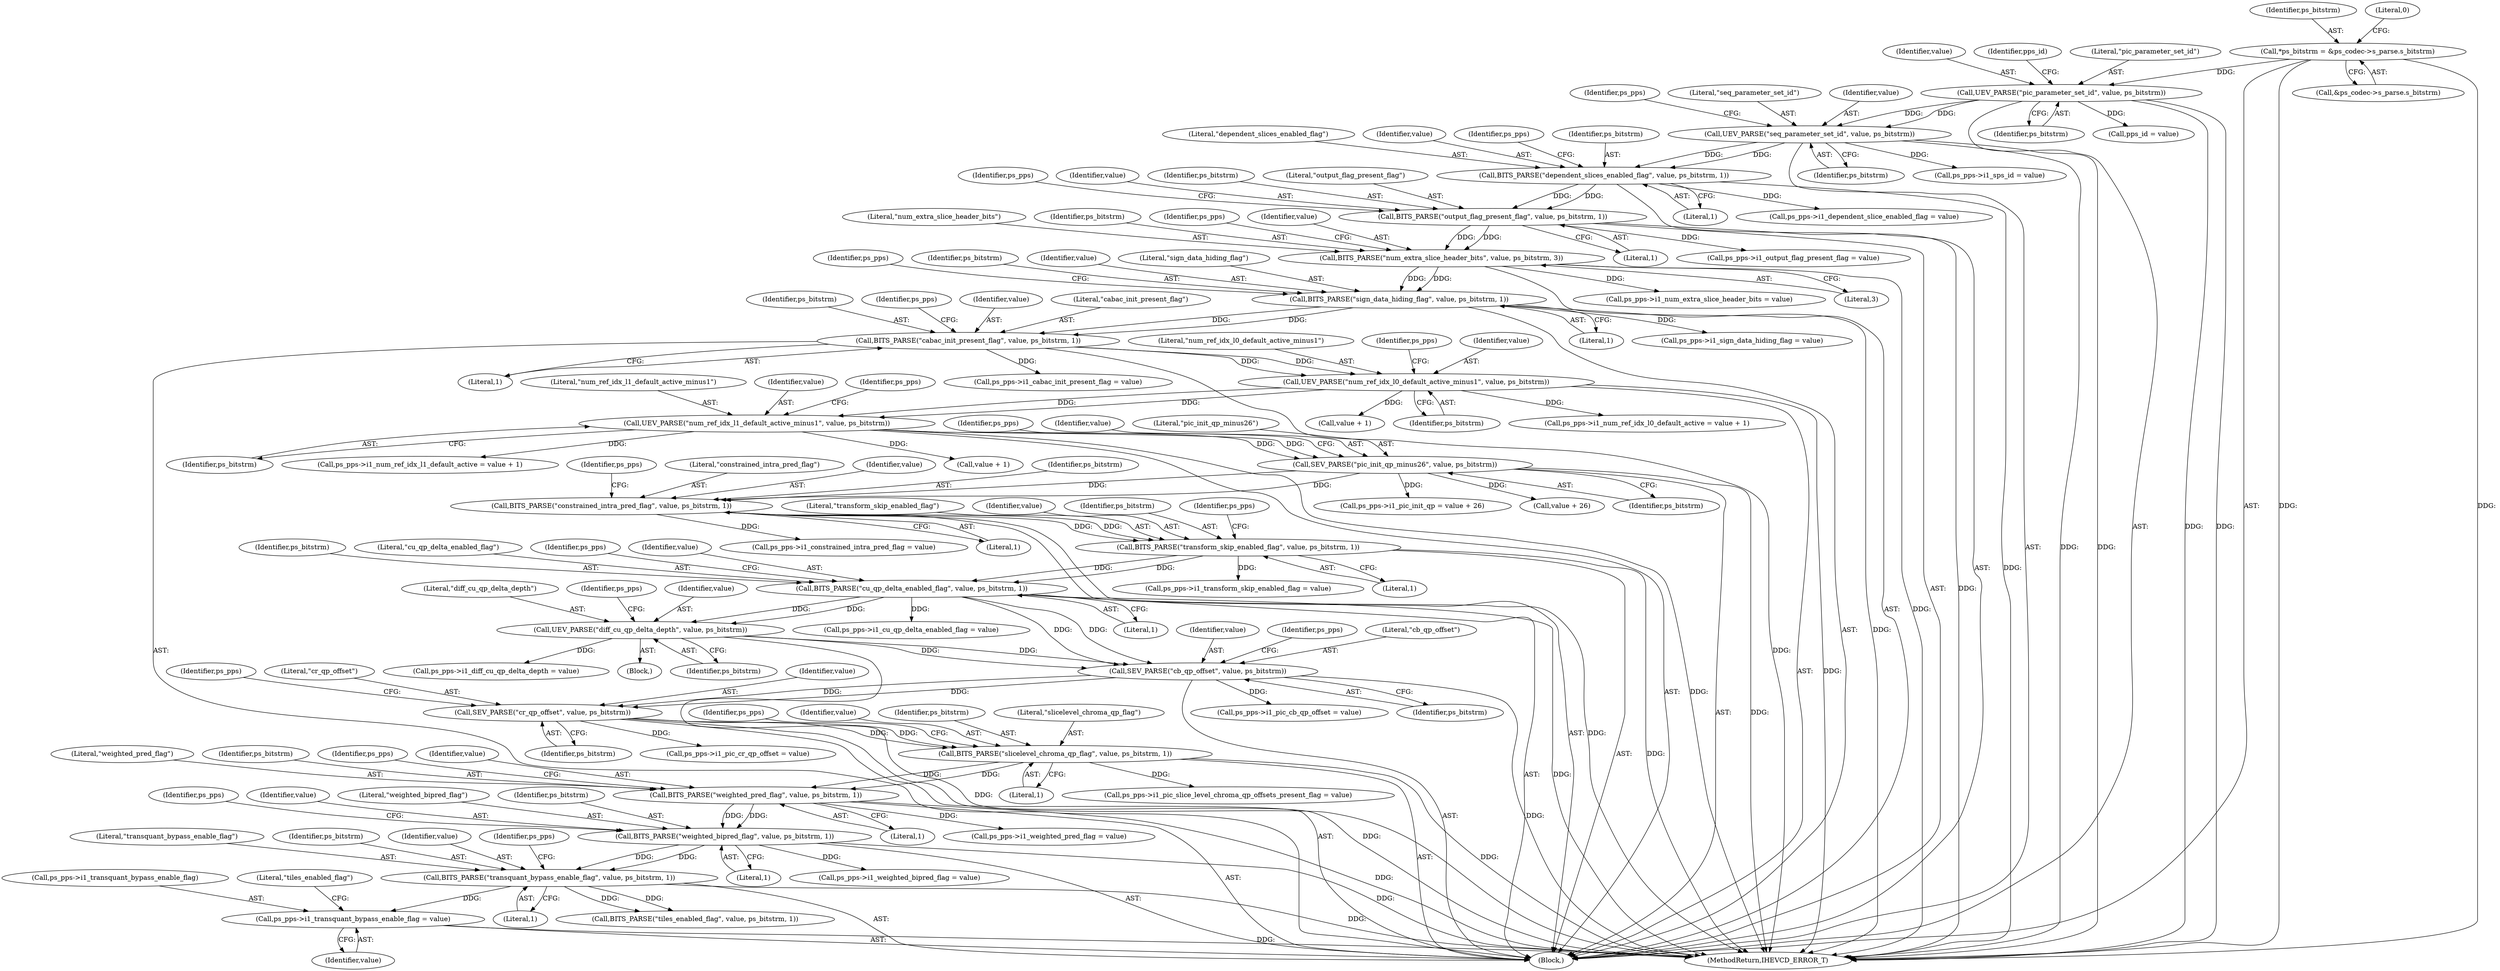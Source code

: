 digraph "0_Android_ebaa71da6362c497310377df509651974401d258@pointer" {
"1000419" [label="(Call,ps_pps->i1_transquant_bypass_enable_flag = value)"];
"1000414" [label="(Call,BITS_PARSE(\"transquant_bypass_enable_flag\", value, ps_bitstrm, 1))"];
"1000404" [label="(Call,BITS_PARSE(\"weighted_bipred_flag\", value, ps_bitstrm, 1))"];
"1000394" [label="(Call,BITS_PARSE(\"weighted_pred_flag\", value, ps_bitstrm, 1))"];
"1000384" [label="(Call,BITS_PARSE(\"slicelevel_chroma_qp_flag\", value, ps_bitstrm, 1))"];
"1000375" [label="(Call,SEV_PARSE(\"cr_qp_offset\", value, ps_bitstrm))"];
"1000366" [label="(Call,SEV_PARSE(\"cb_qp_offset\", value, ps_bitstrm))"];
"1000324" [label="(Call,BITS_PARSE(\"cu_qp_delta_enabled_flag\", value, ps_bitstrm, 1))"];
"1000314" [label="(Call,BITS_PARSE(\"transform_skip_enabled_flag\", value, ps_bitstrm, 1))"];
"1000304" [label="(Call,BITS_PARSE(\"constrained_intra_pred_flag\", value, ps_bitstrm, 1))"];
"1000293" [label="(Call,SEV_PARSE(\"pic_init_qp_minus26\", value, ps_bitstrm))"];
"1000282" [label="(Call,UEV_PARSE(\"num_ref_idx_l1_default_active_minus1\", value, ps_bitstrm))"];
"1000271" [label="(Call,UEV_PARSE(\"num_ref_idx_l0_default_active_minus1\", value, ps_bitstrm))"];
"1000261" [label="(Call,BITS_PARSE(\"cabac_init_present_flag\", value, ps_bitstrm, 1))"];
"1000251" [label="(Call,BITS_PARSE(\"sign_data_hiding_flag\", value, ps_bitstrm, 1))"];
"1000241" [label="(Call,BITS_PARSE(\"num_extra_slice_header_bits\", value, ps_bitstrm, 3))"];
"1000231" [label="(Call,BITS_PARSE(\"output_flag_present_flag\", value, ps_bitstrm, 1))"];
"1000221" [label="(Call,BITS_PARSE(\"dependent_slices_enabled_flag\", value, ps_bitstrm, 1))"];
"1000180" [label="(Call,UEV_PARSE(\"seq_parameter_set_id\", value, ps_bitstrm))"];
"1000138" [label="(Call,UEV_PARSE(\"pic_parameter_set_id\", value, ps_bitstrm))"];
"1000122" [label="(Call,*ps_bitstrm = &ps_codec->s_parse.s_bitstrm)"];
"1000339" [label="(Call,UEV_PARSE(\"diff_cu_qp_delta_depth\", value, ps_bitstrm))"];
"1000379" [label="(Call,ps_pps->i1_pic_cr_qp_offset = value)"];
"1000309" [label="(Call,ps_pps->i1_constrained_intra_pred_flag = value)"];
"1000339" [label="(Call,UEV_PARSE(\"diff_cu_qp_delta_depth\", value, ps_bitstrm))"];
"1000242" [label="(Literal,\"num_extra_slice_header_bits\")"];
"1000386" [label="(Identifier,value)"];
"1000311" [label="(Identifier,ps_pps)"];
"1000376" [label="(Literal,\"cr_qp_offset\")"];
"1000417" [label="(Identifier,ps_bitstrm)"];
"1000183" [label="(Identifier,ps_bitstrm)"];
"1000186" [label="(Identifier,ps_pps)"];
"1000285" [label="(Identifier,ps_bitstrm)"];
"1000265" [label="(Literal,1)"];
"1000419" [label="(Call,ps_pps->i1_transquant_bypass_enable_flag = value)"];
"1000258" [label="(Identifier,ps_pps)"];
"1000234" [label="(Identifier,ps_bitstrm)"];
"1000416" [label="(Identifier,value)"];
"1000295" [label="(Identifier,value)"];
"1000271" [label="(Call,UEV_PARSE(\"num_ref_idx_l0_default_active_minus1\", value, ps_bitstrm))"];
"1000318" [label="(Literal,1)"];
"1000331" [label="(Identifier,ps_pps)"];
"1000181" [label="(Literal,\"seq_parameter_set_id\")"];
"1000294" [label="(Literal,\"pic_init_qp_minus26\")"];
"1000420" [label="(Call,ps_pps->i1_transquant_bypass_enable_flag)"];
"1000343" [label="(Call,ps_pps->i1_diff_cu_qp_delta_depth = value)"];
"1000255" [label="(Literal,1)"];
"1000263" [label="(Identifier,value)"];
"1000225" [label="(Literal,1)"];
"1000254" [label="(Identifier,ps_bitstrm)"];
"1000341" [label="(Identifier,value)"];
"1000251" [label="(Call,BITS_PARSE(\"sign_data_hiding_flag\", value, ps_bitstrm, 1))"];
"1000279" [label="(Call,value + 1)"];
"1000407" [label="(Identifier,ps_bitstrm)"];
"1000139" [label="(Literal,\"pic_parameter_set_id\")"];
"1000404" [label="(Call,BITS_PARSE(\"weighted_bipred_flag\", value, ps_bitstrm, 1))"];
"1000421" [label="(Identifier,ps_pps)"];
"1000256" [label="(Call,ps_pps->i1_sign_data_hiding_flag = value)"];
"1000283" [label="(Literal,\"num_ref_idx_l1_default_active_minus1\")"];
"1000418" [label="(Literal,1)"];
"1000286" [label="(Call,ps_pps->i1_num_ref_idx_l1_default_active = value + 1)"];
"1000277" [label="(Identifier,ps_pps)"];
"1000326" [label="(Identifier,value)"];
"1000398" [label="(Literal,1)"];
"1000222" [label="(Literal,\"dependent_slices_enabled_flag\")"];
"1000423" [label="(Identifier,value)"];
"1000315" [label="(Literal,\"transform_skip_enabled_flag\")"];
"1000296" [label="(Identifier,ps_bitstrm)"];
"1000284" [label="(Identifier,value)"];
"1000338" [label="(Block,)"];
"1000245" [label="(Literal,3)"];
"1000305" [label="(Literal,\"constrained_intra_pred_flag\")"];
"1000226" [label="(Call,ps_pps->i1_dependent_slice_enabled_flag = value)"];
"1000273" [label="(Identifier,value)"];
"1000388" [label="(Literal,1)"];
"1000261" [label="(Call,BITS_PARSE(\"cabac_init_present_flag\", value, ps_bitstrm, 1))"];
"1000297" [label="(Call,ps_pps->i1_pic_init_qp = value + 26)"];
"1000415" [label="(Literal,\"transquant_bypass_enable_flag\")"];
"1000253" [label="(Identifier,value)"];
"1000138" [label="(Call,UEV_PARSE(\"pic_parameter_set_id\", value, ps_bitstrm))"];
"1000252" [label="(Literal,\"sign_data_hiding_flag\")"];
"1000411" [label="(Identifier,ps_pps)"];
"1000394" [label="(Call,BITS_PARSE(\"weighted_pred_flag\", value, ps_bitstrm, 1))"];
"1000223" [label="(Identifier,value)"];
"1000387" [label="(Identifier,ps_bitstrm)"];
"1000377" [label="(Identifier,value)"];
"1000110" [label="(Block,)"];
"1000316" [label="(Identifier,value)"];
"1000368" [label="(Identifier,value)"];
"1000262" [label="(Literal,\"cabac_init_present_flag\")"];
"1000182" [label="(Identifier,value)"];
"1000290" [label="(Call,value + 1)"];
"1000123" [label="(Identifier,ps_bitstrm)"];
"1000414" [label="(Call,BITS_PARSE(\"transquant_bypass_enable_flag\", value, ps_bitstrm, 1))"];
"1000327" [label="(Identifier,ps_bitstrm)"];
"1000241" [label="(Call,BITS_PARSE(\"num_extra_slice_header_bits\", value, ps_bitstrm, 3))"];
"1000140" [label="(Identifier,value)"];
"1000232" [label="(Literal,\"output_flag_present_flag\")"];
"1000372" [label="(Identifier,ps_pps)"];
"1000235" [label="(Literal,1)"];
"1000340" [label="(Literal,\"diff_cu_qp_delta_depth\")"];
"1000236" [label="(Call,ps_pps->i1_output_flag_present_flag = value)"];
"1000221" [label="(Call,BITS_PARSE(\"dependent_slices_enabled_flag\", value, ps_bitstrm, 1))"];
"1000342" [label="(Identifier,ps_bitstrm)"];
"1000282" [label="(Call,UEV_PARSE(\"num_ref_idx_l1_default_active_minus1\", value, ps_bitstrm))"];
"1000319" [label="(Call,ps_pps->i1_transform_skip_enabled_flag = value)"];
"1000122" [label="(Call,*ps_bitstrm = &ps_codec->s_parse.s_bitstrm)"];
"1000408" [label="(Literal,1)"];
"1000425" [label="(Literal,\"tiles_enabled_flag\")"];
"1000124" [label="(Call,&ps_codec->s_parse.s_bitstrm)"];
"1000143" [label="(Identifier,pps_id)"];
"1000381" [label="(Identifier,ps_pps)"];
"1000399" [label="(Call,ps_pps->i1_weighted_pred_flag = value)"];
"1000293" [label="(Call,SEV_PARSE(\"pic_init_qp_minus26\", value, ps_bitstrm))"];
"1000184" [label="(Call,ps_pps->i1_sps_id = value)"];
"1000395" [label="(Literal,\"weighted_pred_flag\")"];
"1000406" [label="(Identifier,value)"];
"1000314" [label="(Call,BITS_PARSE(\"transform_skip_enabled_flag\", value, ps_bitstrm, 1))"];
"1000324" [label="(Call,BITS_PARSE(\"cu_qp_delta_enabled_flag\", value, ps_bitstrm, 1))"];
"1000308" [label="(Literal,1)"];
"1000274" [label="(Identifier,ps_bitstrm)"];
"1000397" [label="(Identifier,ps_bitstrm)"];
"1000238" [label="(Identifier,ps_pps)"];
"1000246" [label="(Call,ps_pps->i1_num_extra_slice_header_bits = value)"];
"1000272" [label="(Literal,\"num_ref_idx_l0_default_active_minus1\")"];
"1000264" [label="(Identifier,ps_bitstrm)"];
"1000141" [label="(Identifier,ps_bitstrm)"];
"1000366" [label="(Call,SEV_PARSE(\"cb_qp_offset\", value, ps_bitstrm))"];
"1000369" [label="(Identifier,ps_bitstrm)"];
"1000266" [label="(Call,ps_pps->i1_cabac_init_present_flag = value)"];
"1000228" [label="(Identifier,ps_pps)"];
"1000389" [label="(Call,ps_pps->i1_pic_slice_level_chroma_qp_offsets_present_flag = value)"];
"1000268" [label="(Identifier,ps_pps)"];
"1001009" [label="(MethodReturn,IHEVCD_ERROR_T)"];
"1000142" [label="(Call,pps_id = value)"];
"1000317" [label="(Identifier,ps_bitstrm)"];
"1000224" [label="(Identifier,ps_bitstrm)"];
"1000329" [label="(Call,ps_pps->i1_cu_qp_delta_enabled_flag = value)"];
"1000233" [label="(Identifier,value)"];
"1000304" [label="(Call,BITS_PARSE(\"constrained_intra_pred_flag\", value, ps_bitstrm, 1))"];
"1000244" [label="(Identifier,ps_bitstrm)"];
"1000306" [label="(Identifier,value)"];
"1000248" [label="(Identifier,ps_pps)"];
"1000385" [label="(Literal,\"slicelevel_chroma_qp_flag\")"];
"1000288" [label="(Identifier,ps_pps)"];
"1000275" [label="(Call,ps_pps->i1_num_ref_idx_l0_default_active = value + 1)"];
"1000299" [label="(Identifier,ps_pps)"];
"1000391" [label="(Identifier,ps_pps)"];
"1000325" [label="(Literal,\"cu_qp_delta_enabled_flag\")"];
"1000243" [label="(Identifier,value)"];
"1000180" [label="(Call,UEV_PARSE(\"seq_parameter_set_id\", value, ps_bitstrm))"];
"1000321" [label="(Identifier,ps_pps)"];
"1000424" [label="(Call,BITS_PARSE(\"tiles_enabled_flag\", value, ps_bitstrm, 1))"];
"1000378" [label="(Identifier,ps_bitstrm)"];
"1000401" [label="(Identifier,ps_pps)"];
"1000132" [label="(Literal,0)"];
"1000384" [label="(Call,BITS_PARSE(\"slicelevel_chroma_qp_flag\", value, ps_bitstrm, 1))"];
"1000405" [label="(Literal,\"weighted_bipred_flag\")"];
"1000396" [label="(Identifier,value)"];
"1000375" [label="(Call,SEV_PARSE(\"cr_qp_offset\", value, ps_bitstrm))"];
"1000307" [label="(Identifier,ps_bitstrm)"];
"1000328" [label="(Literal,1)"];
"1000367" [label="(Literal,\"cb_qp_offset\")"];
"1000301" [label="(Call,value + 26)"];
"1000231" [label="(Call,BITS_PARSE(\"output_flag_present_flag\", value, ps_bitstrm, 1))"];
"1000409" [label="(Call,ps_pps->i1_weighted_bipred_flag = value)"];
"1000345" [label="(Identifier,ps_pps)"];
"1000370" [label="(Call,ps_pps->i1_pic_cb_qp_offset = value)"];
"1000419" -> "1000110"  [label="AST: "];
"1000419" -> "1000423"  [label="CFG: "];
"1000420" -> "1000419"  [label="AST: "];
"1000423" -> "1000419"  [label="AST: "];
"1000425" -> "1000419"  [label="CFG: "];
"1000419" -> "1001009"  [label="DDG: "];
"1000414" -> "1000419"  [label="DDG: "];
"1000414" -> "1000110"  [label="AST: "];
"1000414" -> "1000418"  [label="CFG: "];
"1000415" -> "1000414"  [label="AST: "];
"1000416" -> "1000414"  [label="AST: "];
"1000417" -> "1000414"  [label="AST: "];
"1000418" -> "1000414"  [label="AST: "];
"1000421" -> "1000414"  [label="CFG: "];
"1000414" -> "1001009"  [label="DDG: "];
"1000404" -> "1000414"  [label="DDG: "];
"1000404" -> "1000414"  [label="DDG: "];
"1000414" -> "1000424"  [label="DDG: "];
"1000414" -> "1000424"  [label="DDG: "];
"1000404" -> "1000110"  [label="AST: "];
"1000404" -> "1000408"  [label="CFG: "];
"1000405" -> "1000404"  [label="AST: "];
"1000406" -> "1000404"  [label="AST: "];
"1000407" -> "1000404"  [label="AST: "];
"1000408" -> "1000404"  [label="AST: "];
"1000411" -> "1000404"  [label="CFG: "];
"1000404" -> "1001009"  [label="DDG: "];
"1000394" -> "1000404"  [label="DDG: "];
"1000394" -> "1000404"  [label="DDG: "];
"1000404" -> "1000409"  [label="DDG: "];
"1000394" -> "1000110"  [label="AST: "];
"1000394" -> "1000398"  [label="CFG: "];
"1000395" -> "1000394"  [label="AST: "];
"1000396" -> "1000394"  [label="AST: "];
"1000397" -> "1000394"  [label="AST: "];
"1000398" -> "1000394"  [label="AST: "];
"1000401" -> "1000394"  [label="CFG: "];
"1000394" -> "1001009"  [label="DDG: "];
"1000384" -> "1000394"  [label="DDG: "];
"1000384" -> "1000394"  [label="DDG: "];
"1000394" -> "1000399"  [label="DDG: "];
"1000384" -> "1000110"  [label="AST: "];
"1000384" -> "1000388"  [label="CFG: "];
"1000385" -> "1000384"  [label="AST: "];
"1000386" -> "1000384"  [label="AST: "];
"1000387" -> "1000384"  [label="AST: "];
"1000388" -> "1000384"  [label="AST: "];
"1000391" -> "1000384"  [label="CFG: "];
"1000384" -> "1001009"  [label="DDG: "];
"1000375" -> "1000384"  [label="DDG: "];
"1000375" -> "1000384"  [label="DDG: "];
"1000384" -> "1000389"  [label="DDG: "];
"1000375" -> "1000110"  [label="AST: "];
"1000375" -> "1000378"  [label="CFG: "];
"1000376" -> "1000375"  [label="AST: "];
"1000377" -> "1000375"  [label="AST: "];
"1000378" -> "1000375"  [label="AST: "];
"1000381" -> "1000375"  [label="CFG: "];
"1000375" -> "1001009"  [label="DDG: "];
"1000366" -> "1000375"  [label="DDG: "];
"1000366" -> "1000375"  [label="DDG: "];
"1000375" -> "1000379"  [label="DDG: "];
"1000366" -> "1000110"  [label="AST: "];
"1000366" -> "1000369"  [label="CFG: "];
"1000367" -> "1000366"  [label="AST: "];
"1000368" -> "1000366"  [label="AST: "];
"1000369" -> "1000366"  [label="AST: "];
"1000372" -> "1000366"  [label="CFG: "];
"1000366" -> "1001009"  [label="DDG: "];
"1000324" -> "1000366"  [label="DDG: "];
"1000324" -> "1000366"  [label="DDG: "];
"1000339" -> "1000366"  [label="DDG: "];
"1000339" -> "1000366"  [label="DDG: "];
"1000366" -> "1000370"  [label="DDG: "];
"1000324" -> "1000110"  [label="AST: "];
"1000324" -> "1000328"  [label="CFG: "];
"1000325" -> "1000324"  [label="AST: "];
"1000326" -> "1000324"  [label="AST: "];
"1000327" -> "1000324"  [label="AST: "];
"1000328" -> "1000324"  [label="AST: "];
"1000331" -> "1000324"  [label="CFG: "];
"1000324" -> "1001009"  [label="DDG: "];
"1000314" -> "1000324"  [label="DDG: "];
"1000314" -> "1000324"  [label="DDG: "];
"1000324" -> "1000329"  [label="DDG: "];
"1000324" -> "1000339"  [label="DDG: "];
"1000324" -> "1000339"  [label="DDG: "];
"1000314" -> "1000110"  [label="AST: "];
"1000314" -> "1000318"  [label="CFG: "];
"1000315" -> "1000314"  [label="AST: "];
"1000316" -> "1000314"  [label="AST: "];
"1000317" -> "1000314"  [label="AST: "];
"1000318" -> "1000314"  [label="AST: "];
"1000321" -> "1000314"  [label="CFG: "];
"1000314" -> "1001009"  [label="DDG: "];
"1000304" -> "1000314"  [label="DDG: "];
"1000304" -> "1000314"  [label="DDG: "];
"1000314" -> "1000319"  [label="DDG: "];
"1000304" -> "1000110"  [label="AST: "];
"1000304" -> "1000308"  [label="CFG: "];
"1000305" -> "1000304"  [label="AST: "];
"1000306" -> "1000304"  [label="AST: "];
"1000307" -> "1000304"  [label="AST: "];
"1000308" -> "1000304"  [label="AST: "];
"1000311" -> "1000304"  [label="CFG: "];
"1000304" -> "1001009"  [label="DDG: "];
"1000293" -> "1000304"  [label="DDG: "];
"1000293" -> "1000304"  [label="DDG: "];
"1000304" -> "1000309"  [label="DDG: "];
"1000293" -> "1000110"  [label="AST: "];
"1000293" -> "1000296"  [label="CFG: "];
"1000294" -> "1000293"  [label="AST: "];
"1000295" -> "1000293"  [label="AST: "];
"1000296" -> "1000293"  [label="AST: "];
"1000299" -> "1000293"  [label="CFG: "];
"1000293" -> "1001009"  [label="DDG: "];
"1000282" -> "1000293"  [label="DDG: "];
"1000282" -> "1000293"  [label="DDG: "];
"1000293" -> "1000297"  [label="DDG: "];
"1000293" -> "1000301"  [label="DDG: "];
"1000282" -> "1000110"  [label="AST: "];
"1000282" -> "1000285"  [label="CFG: "];
"1000283" -> "1000282"  [label="AST: "];
"1000284" -> "1000282"  [label="AST: "];
"1000285" -> "1000282"  [label="AST: "];
"1000288" -> "1000282"  [label="CFG: "];
"1000282" -> "1001009"  [label="DDG: "];
"1000271" -> "1000282"  [label="DDG: "];
"1000271" -> "1000282"  [label="DDG: "];
"1000282" -> "1000286"  [label="DDG: "];
"1000282" -> "1000290"  [label="DDG: "];
"1000271" -> "1000110"  [label="AST: "];
"1000271" -> "1000274"  [label="CFG: "];
"1000272" -> "1000271"  [label="AST: "];
"1000273" -> "1000271"  [label="AST: "];
"1000274" -> "1000271"  [label="AST: "];
"1000277" -> "1000271"  [label="CFG: "];
"1000271" -> "1001009"  [label="DDG: "];
"1000261" -> "1000271"  [label="DDG: "];
"1000261" -> "1000271"  [label="DDG: "];
"1000271" -> "1000275"  [label="DDG: "];
"1000271" -> "1000279"  [label="DDG: "];
"1000261" -> "1000110"  [label="AST: "];
"1000261" -> "1000265"  [label="CFG: "];
"1000262" -> "1000261"  [label="AST: "];
"1000263" -> "1000261"  [label="AST: "];
"1000264" -> "1000261"  [label="AST: "];
"1000265" -> "1000261"  [label="AST: "];
"1000268" -> "1000261"  [label="CFG: "];
"1000261" -> "1001009"  [label="DDG: "];
"1000251" -> "1000261"  [label="DDG: "];
"1000251" -> "1000261"  [label="DDG: "];
"1000261" -> "1000266"  [label="DDG: "];
"1000251" -> "1000110"  [label="AST: "];
"1000251" -> "1000255"  [label="CFG: "];
"1000252" -> "1000251"  [label="AST: "];
"1000253" -> "1000251"  [label="AST: "];
"1000254" -> "1000251"  [label="AST: "];
"1000255" -> "1000251"  [label="AST: "];
"1000258" -> "1000251"  [label="CFG: "];
"1000251" -> "1001009"  [label="DDG: "];
"1000241" -> "1000251"  [label="DDG: "];
"1000241" -> "1000251"  [label="DDG: "];
"1000251" -> "1000256"  [label="DDG: "];
"1000241" -> "1000110"  [label="AST: "];
"1000241" -> "1000245"  [label="CFG: "];
"1000242" -> "1000241"  [label="AST: "];
"1000243" -> "1000241"  [label="AST: "];
"1000244" -> "1000241"  [label="AST: "];
"1000245" -> "1000241"  [label="AST: "];
"1000248" -> "1000241"  [label="CFG: "];
"1000241" -> "1001009"  [label="DDG: "];
"1000231" -> "1000241"  [label="DDG: "];
"1000231" -> "1000241"  [label="DDG: "];
"1000241" -> "1000246"  [label="DDG: "];
"1000231" -> "1000110"  [label="AST: "];
"1000231" -> "1000235"  [label="CFG: "];
"1000232" -> "1000231"  [label="AST: "];
"1000233" -> "1000231"  [label="AST: "];
"1000234" -> "1000231"  [label="AST: "];
"1000235" -> "1000231"  [label="AST: "];
"1000238" -> "1000231"  [label="CFG: "];
"1000231" -> "1001009"  [label="DDG: "];
"1000221" -> "1000231"  [label="DDG: "];
"1000221" -> "1000231"  [label="DDG: "];
"1000231" -> "1000236"  [label="DDG: "];
"1000221" -> "1000110"  [label="AST: "];
"1000221" -> "1000225"  [label="CFG: "];
"1000222" -> "1000221"  [label="AST: "];
"1000223" -> "1000221"  [label="AST: "];
"1000224" -> "1000221"  [label="AST: "];
"1000225" -> "1000221"  [label="AST: "];
"1000228" -> "1000221"  [label="CFG: "];
"1000221" -> "1001009"  [label="DDG: "];
"1000180" -> "1000221"  [label="DDG: "];
"1000180" -> "1000221"  [label="DDG: "];
"1000221" -> "1000226"  [label="DDG: "];
"1000180" -> "1000110"  [label="AST: "];
"1000180" -> "1000183"  [label="CFG: "];
"1000181" -> "1000180"  [label="AST: "];
"1000182" -> "1000180"  [label="AST: "];
"1000183" -> "1000180"  [label="AST: "];
"1000186" -> "1000180"  [label="CFG: "];
"1000180" -> "1001009"  [label="DDG: "];
"1000180" -> "1001009"  [label="DDG: "];
"1000138" -> "1000180"  [label="DDG: "];
"1000138" -> "1000180"  [label="DDG: "];
"1000180" -> "1000184"  [label="DDG: "];
"1000138" -> "1000110"  [label="AST: "];
"1000138" -> "1000141"  [label="CFG: "];
"1000139" -> "1000138"  [label="AST: "];
"1000140" -> "1000138"  [label="AST: "];
"1000141" -> "1000138"  [label="AST: "];
"1000143" -> "1000138"  [label="CFG: "];
"1000138" -> "1001009"  [label="DDG: "];
"1000138" -> "1001009"  [label="DDG: "];
"1000122" -> "1000138"  [label="DDG: "];
"1000138" -> "1000142"  [label="DDG: "];
"1000122" -> "1000110"  [label="AST: "];
"1000122" -> "1000124"  [label="CFG: "];
"1000123" -> "1000122"  [label="AST: "];
"1000124" -> "1000122"  [label="AST: "];
"1000132" -> "1000122"  [label="CFG: "];
"1000122" -> "1001009"  [label="DDG: "];
"1000122" -> "1001009"  [label="DDG: "];
"1000339" -> "1000338"  [label="AST: "];
"1000339" -> "1000342"  [label="CFG: "];
"1000340" -> "1000339"  [label="AST: "];
"1000341" -> "1000339"  [label="AST: "];
"1000342" -> "1000339"  [label="AST: "];
"1000345" -> "1000339"  [label="CFG: "];
"1000339" -> "1001009"  [label="DDG: "];
"1000339" -> "1000343"  [label="DDG: "];
}
